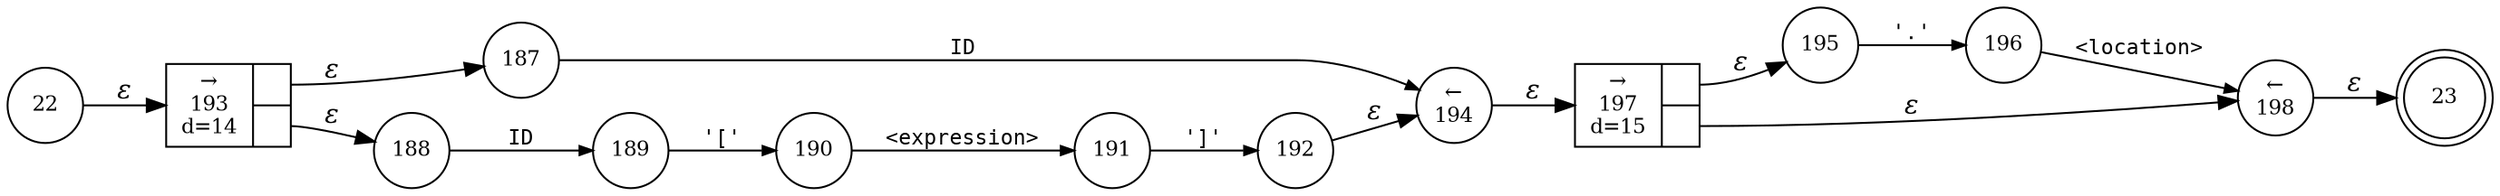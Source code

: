 digraph ATN {
rankdir=LR;
s23[fontsize=11, label="23", shape=doublecircle, fixedsize=true, width=.6];
s192[fontsize=11,label="192", shape=circle, fixedsize=true, width=.55, peripheries=1];
s193[fontsize=11,label="{&rarr;\n193\nd=14|{<p0>|<p1>}}", shape=record, fixedsize=false, peripheries=1];
s194[fontsize=11,label="&larr;\n194", shape=circle, fixedsize=true, width=.55, peripheries=1];
s195[fontsize=11,label="195", shape=circle, fixedsize=true, width=.55, peripheries=1];
s196[fontsize=11,label="196", shape=circle, fixedsize=true, width=.55, peripheries=1];
s197[fontsize=11,label="{&rarr;\n197\nd=15|{<p0>|<p1>}}", shape=record, fixedsize=false, peripheries=1];
s198[fontsize=11,label="&larr;\n198", shape=circle, fixedsize=true, width=.55, peripheries=1];
s22[fontsize=11,label="22", shape=circle, fixedsize=true, width=.55, peripheries=1];
s187[fontsize=11,label="187", shape=circle, fixedsize=true, width=.55, peripheries=1];
s188[fontsize=11,label="188", shape=circle, fixedsize=true, width=.55, peripheries=1];
s189[fontsize=11,label="189", shape=circle, fixedsize=true, width=.55, peripheries=1];
s190[fontsize=11,label="190", shape=circle, fixedsize=true, width=.55, peripheries=1];
s191[fontsize=11,label="191", shape=circle, fixedsize=true, width=.55, peripheries=1];
s22 -> s193 [fontname="Times-Italic", label="&epsilon;"];
s193:p0 -> s187 [fontname="Times-Italic", label="&epsilon;"];
s193:p1 -> s188 [fontname="Times-Italic", label="&epsilon;"];
s187 -> s194 [fontsize=11, fontname="Courier", arrowsize=.7, label = "ID", arrowhead = normal];
s188 -> s189 [fontsize=11, fontname="Courier", arrowsize=.7, label = "ID", arrowhead = normal];
s194 -> s197 [fontname="Times-Italic", label="&epsilon;"];
s189 -> s190 [fontsize=11, fontname="Courier", arrowsize=.7, label = "'['", arrowhead = normal];
s197:p0 -> s195 [fontname="Times-Italic", label="&epsilon;"];
s197:p1 -> s198 [fontname="Times-Italic", label="&epsilon;"];
s190 -> s191 [fontsize=11, fontname="Courier", arrowsize=.7, label = "<expression>", arrowhead = normal];
s195 -> s196 [fontsize=11, fontname="Courier", arrowsize=.7, label = "'.'", arrowhead = normal];
s198 -> s23 [fontname="Times-Italic", label="&epsilon;"];
s191 -> s192 [fontsize=11, fontname="Courier", arrowsize=.7, label = "']'", arrowhead = normal];
s196 -> s198 [fontsize=11, fontname="Courier", arrowsize=.7, label = "<location>", arrowhead = normal];
s192 -> s194 [fontname="Times-Italic", label="&epsilon;"];
}